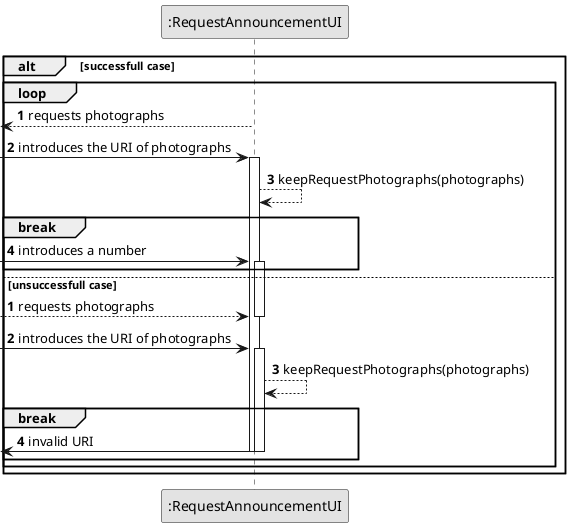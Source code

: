 @startuml
skinparam monochrome true
skinparam packageStyle rectangle
skinparam shadowing false

participant ":RequestAnnouncementUI" as UI

autonumber

alt successfull case
loop

        <-- UI : requests photographs
        deactivate UI

        -> UI : introduces the URI of photographs
        activate UI

            UI --> UI : keepRequestPhotographs(photographs)
break

        -> UI : introduces a number
        activate UI

end

else unsuccessfull case
autonumber

        --> UI : requests photographs
        deactivate UI

        -> UI : introduces the URI of photographs
        activate UI

            UI --> UI : keepRequestPhotographs(photographs)
break

        <- UI : invalid URI
        deactivate UI

end
end
end

@enduml